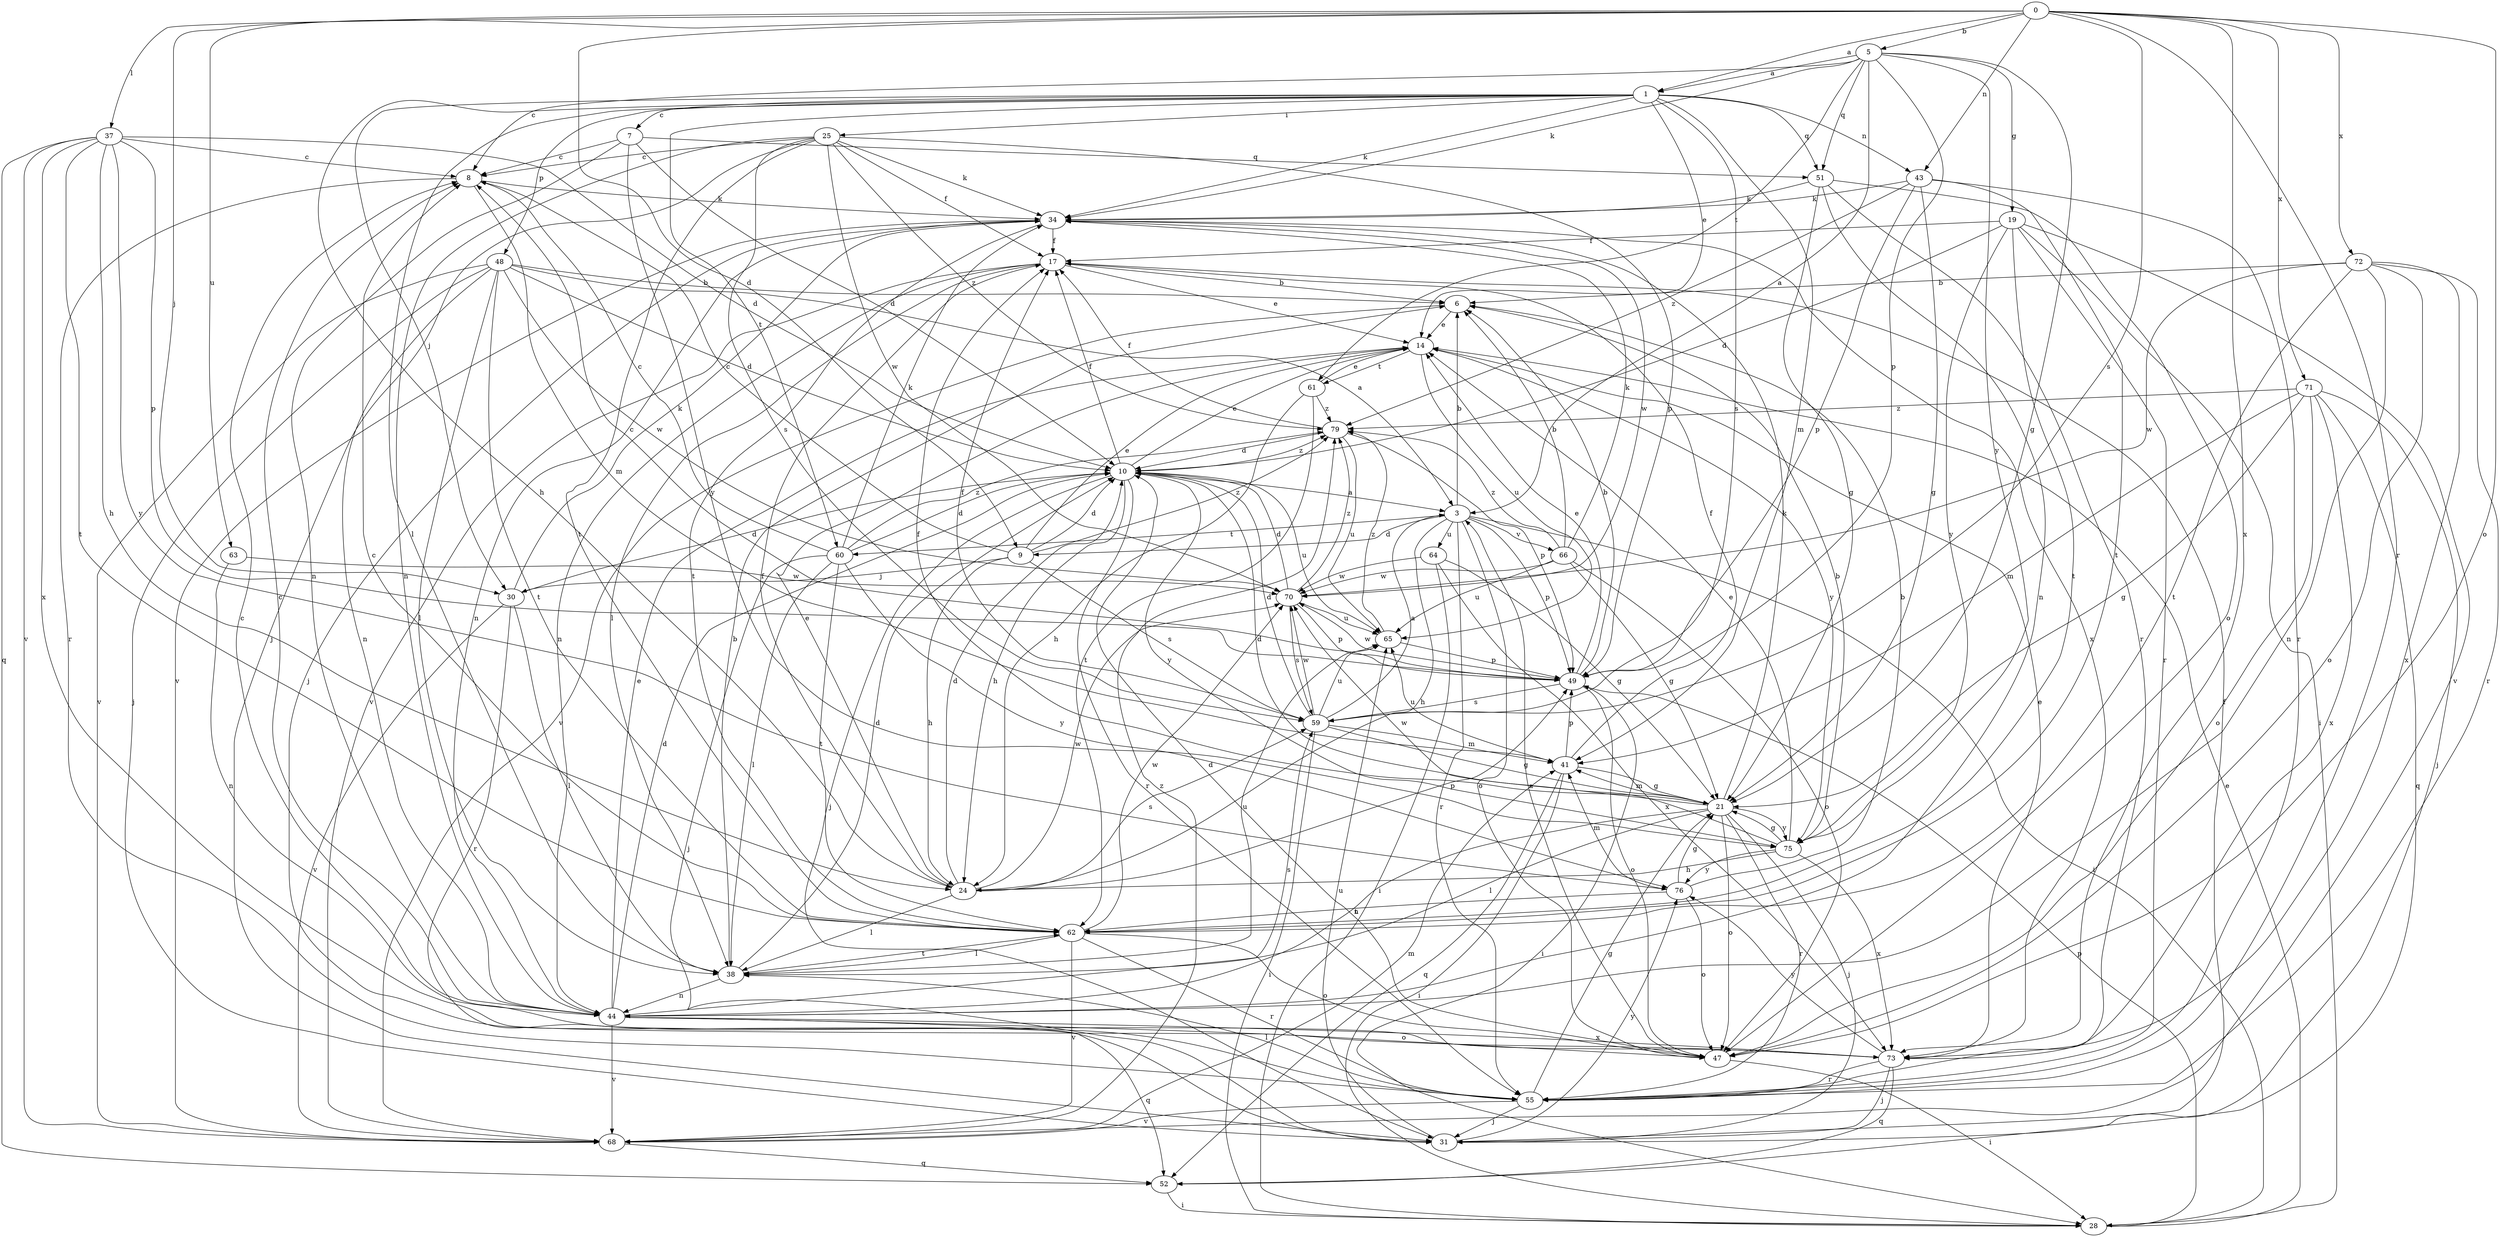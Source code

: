 strict digraph  {
0;
1;
3;
5;
6;
7;
8;
9;
10;
14;
17;
19;
21;
24;
25;
28;
30;
31;
34;
37;
38;
41;
43;
44;
47;
48;
49;
51;
52;
55;
59;
60;
61;
62;
63;
64;
65;
66;
68;
70;
71;
72;
73;
75;
76;
79;
0 -> 1  [label=a];
0 -> 5  [label=b];
0 -> 9  [label=d];
0 -> 30  [label=j];
0 -> 37  [label=l];
0 -> 43  [label=n];
0 -> 47  [label=o];
0 -> 55  [label=r];
0 -> 59  [label=s];
0 -> 63  [label=u];
0 -> 71  [label=x];
0 -> 72  [label=x];
0 -> 73  [label=x];
1 -> 7  [label=c];
1 -> 14  [label=e];
1 -> 24  [label=h];
1 -> 25  [label=i];
1 -> 30  [label=j];
1 -> 34  [label=k];
1 -> 38  [label=l];
1 -> 41  [label=m];
1 -> 43  [label=n];
1 -> 48  [label=p];
1 -> 51  [label=q];
1 -> 59  [label=s];
1 -> 60  [label=t];
3 -> 6  [label=b];
3 -> 9  [label=d];
3 -> 24  [label=h];
3 -> 28  [label=i];
3 -> 47  [label=o];
3 -> 49  [label=p];
3 -> 55  [label=r];
3 -> 60  [label=t];
3 -> 64  [label=u];
3 -> 66  [label=v];
5 -> 1  [label=a];
5 -> 3  [label=a];
5 -> 8  [label=c];
5 -> 19  [label=g];
5 -> 21  [label=g];
5 -> 34  [label=k];
5 -> 49  [label=p];
5 -> 51  [label=q];
5 -> 61  [label=t];
5 -> 75  [label=y];
6 -> 14  [label=e];
6 -> 68  [label=v];
7 -> 8  [label=c];
7 -> 10  [label=d];
7 -> 44  [label=n];
7 -> 51  [label=q];
7 -> 75  [label=y];
8 -> 34  [label=k];
8 -> 41  [label=m];
8 -> 55  [label=r];
9 -> 8  [label=c];
9 -> 10  [label=d];
9 -> 14  [label=e];
9 -> 24  [label=h];
9 -> 30  [label=j];
9 -> 59  [label=s];
9 -> 79  [label=z];
10 -> 3  [label=a];
10 -> 14  [label=e];
10 -> 17  [label=f];
10 -> 24  [label=h];
10 -> 31  [label=j];
10 -> 55  [label=r];
10 -> 65  [label=u];
10 -> 75  [label=y];
10 -> 79  [label=z];
14 -> 61  [label=t];
14 -> 65  [label=u];
14 -> 75  [label=y];
17 -> 6  [label=b];
17 -> 14  [label=e];
17 -> 38  [label=l];
17 -> 44  [label=n];
17 -> 68  [label=v];
19 -> 10  [label=d];
19 -> 17  [label=f];
19 -> 28  [label=i];
19 -> 55  [label=r];
19 -> 62  [label=t];
19 -> 68  [label=v];
19 -> 75  [label=y];
21 -> 10  [label=d];
21 -> 17  [label=f];
21 -> 31  [label=j];
21 -> 34  [label=k];
21 -> 38  [label=l];
21 -> 41  [label=m];
21 -> 44  [label=n];
21 -> 47  [label=o];
21 -> 55  [label=r];
21 -> 75  [label=y];
24 -> 10  [label=d];
24 -> 14  [label=e];
24 -> 17  [label=f];
24 -> 38  [label=l];
24 -> 49  [label=p];
24 -> 59  [label=s];
24 -> 70  [label=w];
25 -> 8  [label=c];
25 -> 17  [label=f];
25 -> 31  [label=j];
25 -> 34  [label=k];
25 -> 44  [label=n];
25 -> 49  [label=p];
25 -> 59  [label=s];
25 -> 62  [label=t];
25 -> 70  [label=w];
25 -> 79  [label=z];
28 -> 14  [label=e];
28 -> 49  [label=p];
30 -> 10  [label=d];
30 -> 34  [label=k];
30 -> 38  [label=l];
30 -> 55  [label=r];
30 -> 68  [label=v];
31 -> 17  [label=f];
31 -> 65  [label=u];
31 -> 76  [label=y];
34 -> 17  [label=f];
34 -> 31  [label=j];
34 -> 44  [label=n];
34 -> 62  [label=t];
34 -> 68  [label=v];
34 -> 70  [label=w];
34 -> 73  [label=x];
37 -> 8  [label=c];
37 -> 10  [label=d];
37 -> 24  [label=h];
37 -> 49  [label=p];
37 -> 52  [label=q];
37 -> 62  [label=t];
37 -> 68  [label=v];
37 -> 73  [label=x];
37 -> 76  [label=y];
38 -> 6  [label=b];
38 -> 10  [label=d];
38 -> 44  [label=n];
38 -> 62  [label=t];
38 -> 65  [label=u];
41 -> 17  [label=f];
41 -> 21  [label=g];
41 -> 28  [label=i];
41 -> 49  [label=p];
41 -> 52  [label=q];
41 -> 65  [label=u];
43 -> 21  [label=g];
43 -> 34  [label=k];
43 -> 49  [label=p];
43 -> 55  [label=r];
43 -> 62  [label=t];
43 -> 79  [label=z];
44 -> 8  [label=c];
44 -> 10  [label=d];
44 -> 14  [label=e];
44 -> 47  [label=o];
44 -> 52  [label=q];
44 -> 59  [label=s];
44 -> 68  [label=v];
44 -> 73  [label=x];
47 -> 3  [label=a];
47 -> 10  [label=d];
47 -> 28  [label=i];
48 -> 3  [label=a];
48 -> 6  [label=b];
48 -> 10  [label=d];
48 -> 31  [label=j];
48 -> 38  [label=l];
48 -> 44  [label=n];
48 -> 62  [label=t];
48 -> 68  [label=v];
48 -> 70  [label=w];
49 -> 6  [label=b];
49 -> 8  [label=c];
49 -> 14  [label=e];
49 -> 28  [label=i];
49 -> 47  [label=o];
49 -> 59  [label=s];
49 -> 70  [label=w];
51 -> 21  [label=g];
51 -> 34  [label=k];
51 -> 44  [label=n];
51 -> 47  [label=o];
51 -> 55  [label=r];
52 -> 28  [label=i];
55 -> 21  [label=g];
55 -> 31  [label=j];
55 -> 38  [label=l];
55 -> 68  [label=v];
59 -> 3  [label=a];
59 -> 10  [label=d];
59 -> 17  [label=f];
59 -> 21  [label=g];
59 -> 28  [label=i];
59 -> 41  [label=m];
59 -> 65  [label=u];
59 -> 70  [label=w];
60 -> 8  [label=c];
60 -> 10  [label=d];
60 -> 31  [label=j];
60 -> 34  [label=k];
60 -> 38  [label=l];
60 -> 62  [label=t];
60 -> 76  [label=y];
60 -> 79  [label=z];
61 -> 14  [label=e];
61 -> 24  [label=h];
61 -> 62  [label=t];
61 -> 79  [label=z];
62 -> 8  [label=c];
62 -> 38  [label=l];
62 -> 47  [label=o];
62 -> 55  [label=r];
62 -> 68  [label=v];
62 -> 70  [label=w];
63 -> 44  [label=n];
63 -> 70  [label=w];
64 -> 21  [label=g];
64 -> 28  [label=i];
64 -> 70  [label=w];
64 -> 73  [label=x];
65 -> 49  [label=p];
65 -> 79  [label=z];
66 -> 6  [label=b];
66 -> 21  [label=g];
66 -> 34  [label=k];
66 -> 47  [label=o];
66 -> 65  [label=u];
66 -> 70  [label=w];
66 -> 79  [label=z];
68 -> 41  [label=m];
68 -> 52  [label=q];
68 -> 79  [label=z];
70 -> 10  [label=d];
70 -> 49  [label=p];
70 -> 59  [label=s];
70 -> 65  [label=u];
70 -> 79  [label=z];
71 -> 21  [label=g];
71 -> 31  [label=j];
71 -> 41  [label=m];
71 -> 47  [label=o];
71 -> 52  [label=q];
71 -> 73  [label=x];
71 -> 79  [label=z];
72 -> 6  [label=b];
72 -> 44  [label=n];
72 -> 47  [label=o];
72 -> 55  [label=r];
72 -> 62  [label=t];
72 -> 70  [label=w];
72 -> 73  [label=x];
73 -> 8  [label=c];
73 -> 14  [label=e];
73 -> 31  [label=j];
73 -> 52  [label=q];
73 -> 55  [label=r];
73 -> 76  [label=y];
75 -> 6  [label=b];
75 -> 14  [label=e];
75 -> 21  [label=g];
75 -> 24  [label=h];
75 -> 70  [label=w];
75 -> 73  [label=x];
75 -> 76  [label=y];
76 -> 6  [label=b];
76 -> 21  [label=g];
76 -> 41  [label=m];
76 -> 47  [label=o];
76 -> 62  [label=t];
79 -> 10  [label=d];
79 -> 17  [label=f];
79 -> 49  [label=p];
79 -> 65  [label=u];
}
